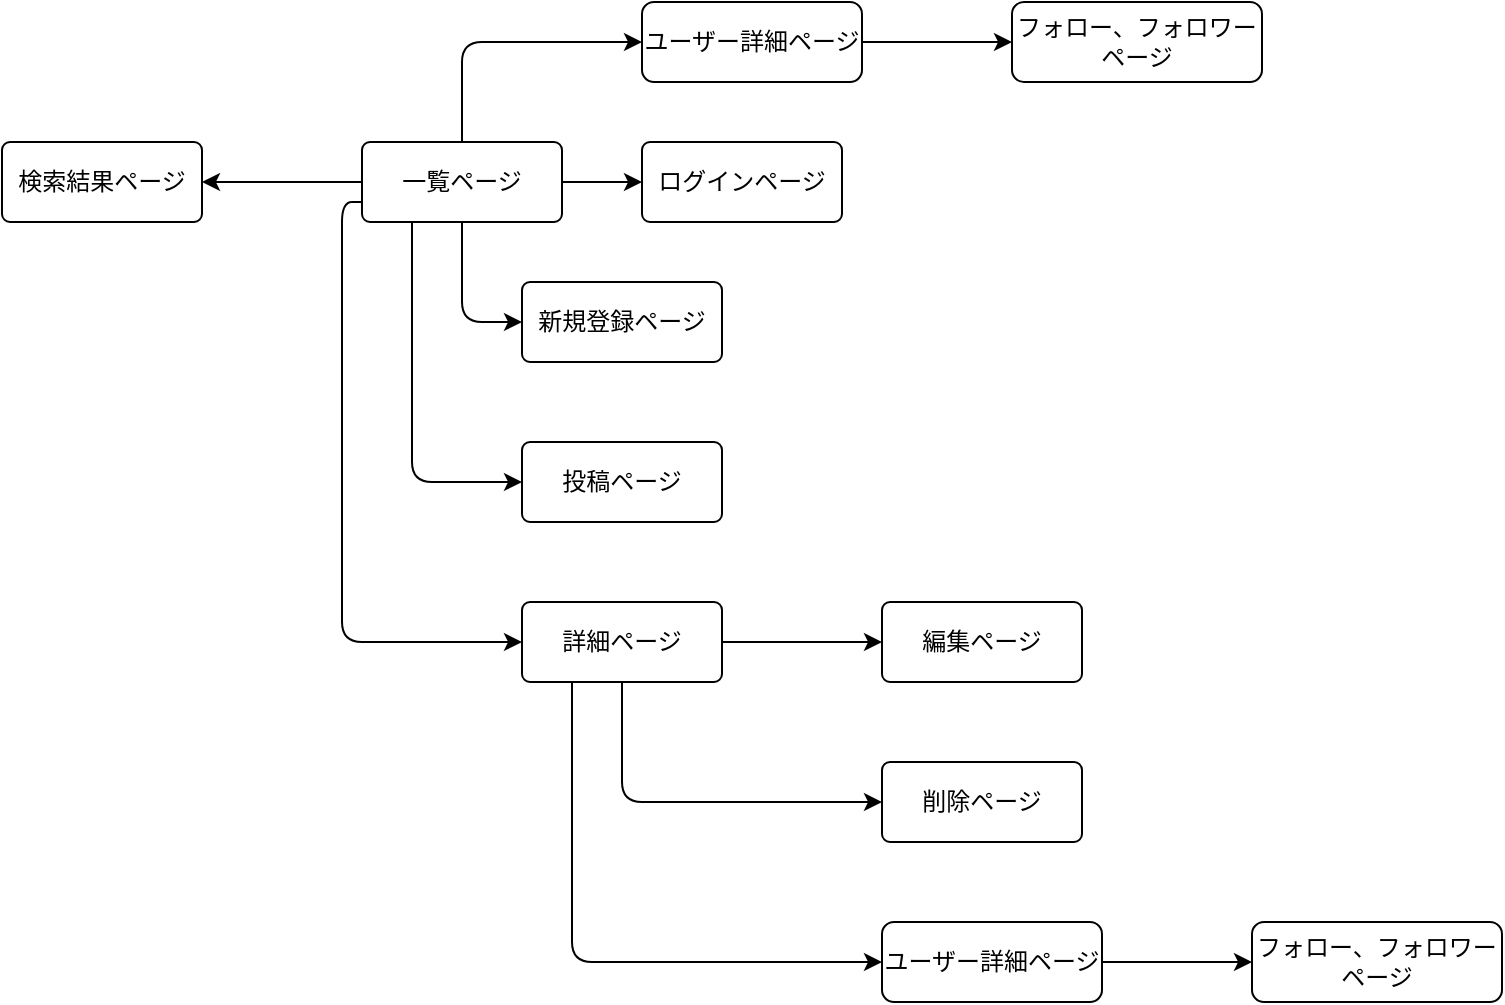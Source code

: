 <mxfile>
    <diagram id="swHdVM96GGtUDB2o7sW6" name="ページ1">
        <mxGraphModel dx="1555" dy="680" grid="1" gridSize="10" guides="1" tooltips="1" connect="1" arrows="1" fold="1" page="1" pageScale="1" pageWidth="827" pageHeight="1169" math="0" shadow="0">
            <root>
                <mxCell id="0"/>
                <mxCell id="1" parent="0"/>
                <mxCell id="9" style="edgeStyle=none;html=1;exitX=1;exitY=0.5;exitDx=0;exitDy=0;entryX=0;entryY=0.5;entryDx=0;entryDy=0;" parent="1" source="2" target="5" edge="1">
                    <mxGeometry relative="1" as="geometry"/>
                </mxCell>
                <mxCell id="12" style="edgeStyle=orthogonalEdgeStyle;html=1;exitX=0.5;exitY=1;exitDx=0;exitDy=0;entryX=0;entryY=0.5;entryDx=0;entryDy=0;" parent="1" source="2" target="4" edge="1">
                    <mxGeometry relative="1" as="geometry"/>
                </mxCell>
                <mxCell id="13" style="edgeStyle=orthogonalEdgeStyle;html=1;exitX=0.25;exitY=1;exitDx=0;exitDy=0;entryX=0;entryY=0.5;entryDx=0;entryDy=0;" parent="1" source="2" target="3" edge="1">
                    <mxGeometry relative="1" as="geometry"/>
                </mxCell>
                <mxCell id="14" style="edgeStyle=orthogonalEdgeStyle;html=1;exitX=0;exitY=0.75;exitDx=0;exitDy=0;entryX=0;entryY=0.5;entryDx=0;entryDy=0;" parent="1" source="2" target="6" edge="1">
                    <mxGeometry relative="1" as="geometry"/>
                </mxCell>
                <mxCell id="22" style="edgeStyle=orthogonalEdgeStyle;html=1;exitX=0.5;exitY=0;exitDx=0;exitDy=0;entryX=0;entryY=0.5;entryDx=0;entryDy=0;" parent="1" source="2" target="20" edge="1">
                    <mxGeometry relative="1" as="geometry"/>
                </mxCell>
                <mxCell id="26" style="edgeStyle=none;html=1;exitX=0;exitY=0.5;exitDx=0;exitDy=0;entryX=1;entryY=0.5;entryDx=0;entryDy=0;" parent="1" source="2" target="23" edge="1">
                    <mxGeometry relative="1" as="geometry"/>
                </mxCell>
                <mxCell id="2" value="一覧ページ" style="rounded=1;arcSize=10;whiteSpace=wrap;html=1;align=center;" parent="1" vertex="1">
                    <mxGeometry x="60" y="90" width="100" height="40" as="geometry"/>
                </mxCell>
                <mxCell id="3" value="投稿ページ" style="rounded=1;arcSize=10;whiteSpace=wrap;html=1;align=center;" parent="1" vertex="1">
                    <mxGeometry x="140" y="240" width="100" height="40" as="geometry"/>
                </mxCell>
                <mxCell id="4" value="新規登録ページ" style="rounded=1;arcSize=10;whiteSpace=wrap;html=1;align=center;" parent="1" vertex="1">
                    <mxGeometry x="140" y="160" width="100" height="40" as="geometry"/>
                </mxCell>
                <mxCell id="5" value="ログインページ" style="rounded=1;arcSize=10;whiteSpace=wrap;html=1;align=center;" parent="1" vertex="1">
                    <mxGeometry x="200" y="90" width="100" height="40" as="geometry"/>
                </mxCell>
                <mxCell id="10" style="edgeStyle=none;html=1;exitX=1;exitY=0.5;exitDx=0;exitDy=0;" parent="1" source="6" target="7" edge="1">
                    <mxGeometry relative="1" as="geometry"/>
                </mxCell>
                <mxCell id="18" style="edgeStyle=orthogonalEdgeStyle;html=1;exitX=0.25;exitY=1;exitDx=0;exitDy=0;entryX=0;entryY=0.5;entryDx=0;entryDy=0;" parent="1" source="6" target="17" edge="1">
                    <mxGeometry relative="1" as="geometry"/>
                </mxCell>
                <mxCell id="19" style="edgeStyle=orthogonalEdgeStyle;html=1;exitX=0.5;exitY=1;exitDx=0;exitDy=0;entryX=0;entryY=0.5;entryDx=0;entryDy=0;" parent="1" source="6" target="8" edge="1">
                    <mxGeometry relative="1" as="geometry"/>
                </mxCell>
                <mxCell id="6" value="詳細ページ" style="rounded=1;arcSize=10;whiteSpace=wrap;html=1;align=center;" parent="1" vertex="1">
                    <mxGeometry x="140" y="320" width="100" height="40" as="geometry"/>
                </mxCell>
                <mxCell id="7" value="編集ページ" style="rounded=1;arcSize=10;whiteSpace=wrap;html=1;align=center;" parent="1" vertex="1">
                    <mxGeometry x="320" y="320" width="100" height="40" as="geometry"/>
                </mxCell>
                <mxCell id="8" value="削除ページ" style="rounded=1;arcSize=10;whiteSpace=wrap;html=1;align=center;" parent="1" vertex="1">
                    <mxGeometry x="320" y="400" width="100" height="40" as="geometry"/>
                </mxCell>
                <mxCell id="32" value="" style="edgeStyle=none;html=1;" edge="1" parent="1" source="17" target="31">
                    <mxGeometry relative="1" as="geometry"/>
                </mxCell>
                <mxCell id="17" value="ユーザー詳細ページ" style="rounded=1;whiteSpace=wrap;html=1;" parent="1" vertex="1">
                    <mxGeometry x="320" y="480" width="110" height="40" as="geometry"/>
                </mxCell>
                <mxCell id="28" value="" style="edgeStyle=none;html=1;" edge="1" parent="1" source="20" target="27">
                    <mxGeometry relative="1" as="geometry"/>
                </mxCell>
                <mxCell id="20" value="ユーザー詳細ページ" style="rounded=1;whiteSpace=wrap;html=1;" parent="1" vertex="1">
                    <mxGeometry x="200" y="20" width="110" height="40" as="geometry"/>
                </mxCell>
                <mxCell id="23" value="検索結果ページ" style="rounded=1;arcSize=10;whiteSpace=wrap;html=1;align=center;" parent="1" vertex="1">
                    <mxGeometry x="-120" y="90" width="100" height="40" as="geometry"/>
                </mxCell>
                <mxCell id="27" value="フォロー、フォロワーページ" style="rounded=1;whiteSpace=wrap;html=1;" vertex="1" parent="1">
                    <mxGeometry x="385" y="20" width="125" height="40" as="geometry"/>
                </mxCell>
                <mxCell id="31" value="&lt;span&gt;フォロー、フォロワーページ&lt;/span&gt;" style="whiteSpace=wrap;html=1;rounded=1;" vertex="1" parent="1">
                    <mxGeometry x="505" y="480" width="125" height="40" as="geometry"/>
                </mxCell>
            </root>
        </mxGraphModel>
    </diagram>
</mxfile>